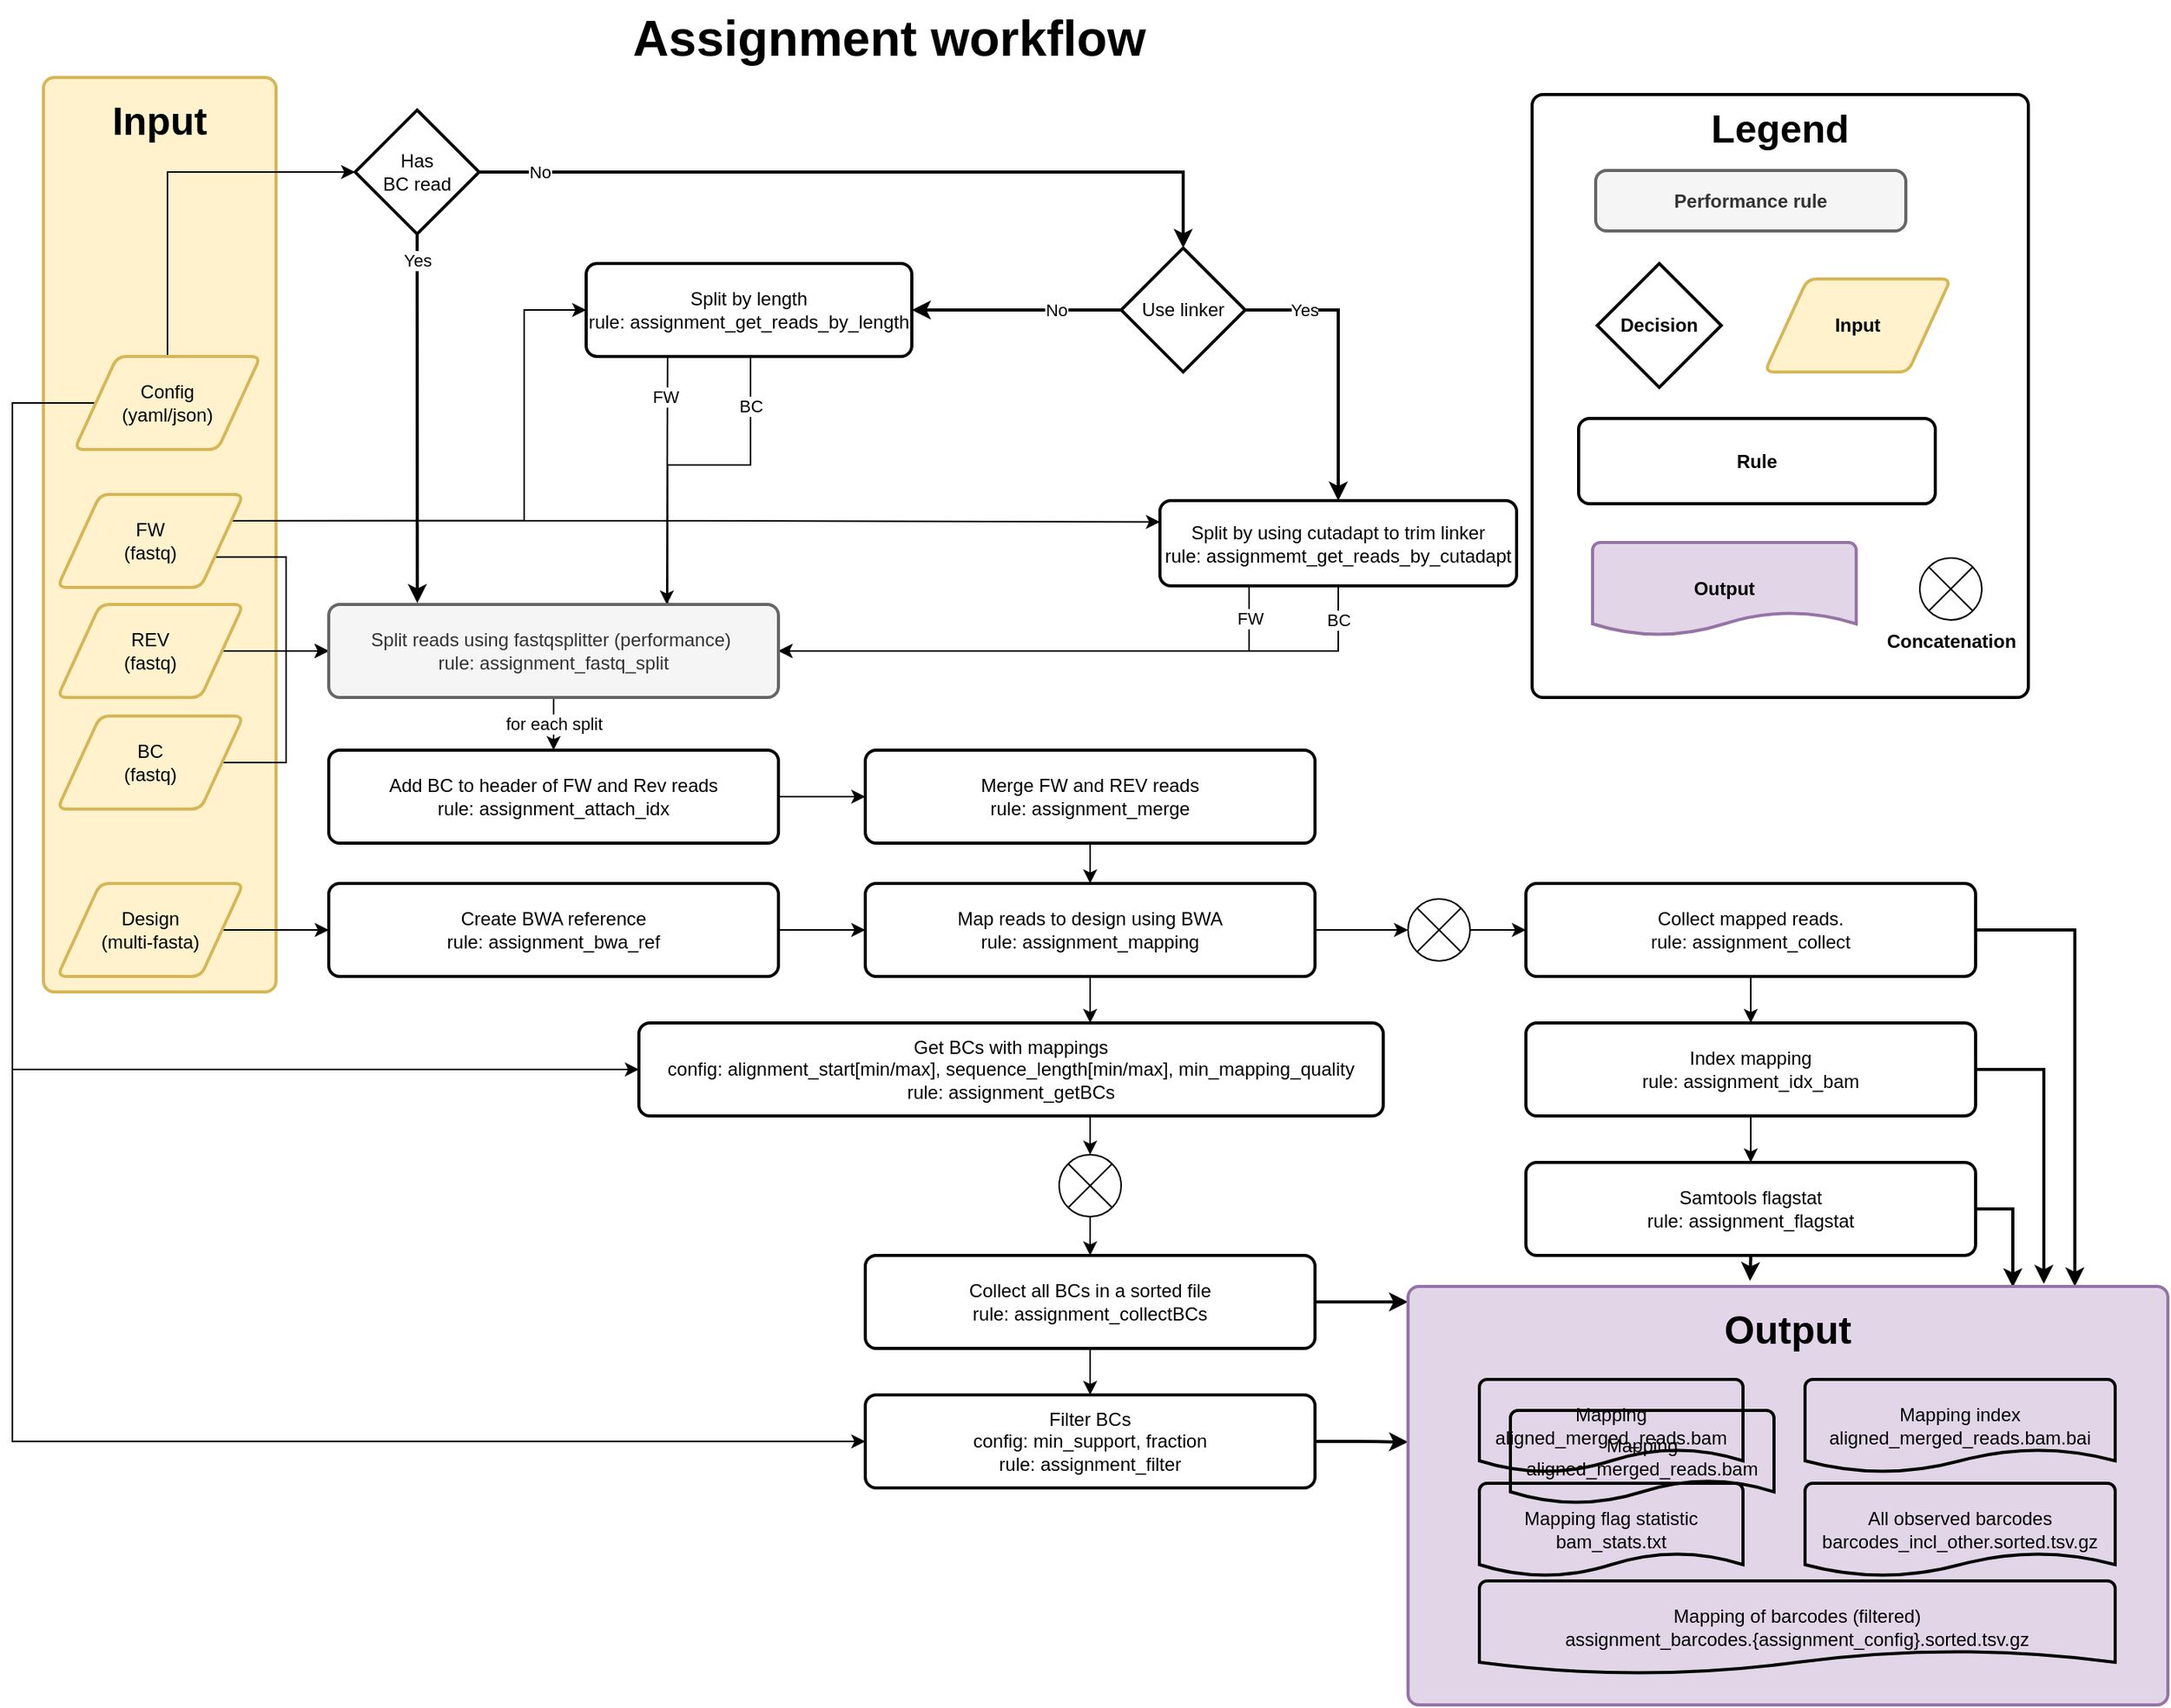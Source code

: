 <mxfile version="20.8.16" type="device"><diagram id="prtHgNgQTEPvFCAcTncT" name="Page-1"><mxGraphModel dx="4866" dy="1685" grid="1" gridSize="10" guides="1" tooltips="1" connect="1" arrows="1" fold="1" page="1" pageScale="1" pageWidth="827" pageHeight="1169" math="0" shadow="0"><root><mxCell id="0"/><mxCell id="1" parent="0"/><mxCell id="ftRczP798_NXrZC8GDmf-71" value="&lt;font style=&quot;font-size: 25px;&quot;&gt;&lt;b&gt;Input&lt;/b&gt;&lt;/font&gt;" style="rounded=1;whiteSpace=wrap;html=1;absoluteArcSize=1;arcSize=14;strokeWidth=2;fontFamily=Helvetica;fontSize=32;fillColor=#fff2cc;strokeColor=#d6b656;verticalAlign=top;" vertex="1" parent="1"><mxGeometry x="-1850" y="170" width="150" height="590" as="geometry"/></mxCell><mxCell id="ftRczP798_NXrZC8GDmf-38" style="edgeStyle=elbowEdgeStyle;rounded=0;orthogonalLoop=1;jettySize=auto;html=1;exitX=1;exitY=0.5;exitDx=0;exitDy=0;entryX=0;entryY=0.5;entryDx=0;entryDy=0;strokeColor=default;strokeWidth=1;fontFamily=Helvetica;" edge="1" parent="1" source="4Yo-Khz0slOa4_lwaTra-1" target="ftRczP798_NXrZC8GDmf-36"><mxGeometry relative="1" as="geometry"/></mxCell><mxCell id="4Yo-Khz0slOa4_lwaTra-1" value="&lt;div&gt;Design&lt;/div&gt;&lt;div&gt;(multi-fasta)&lt;br&gt;&lt;/div&gt;" style="shape=parallelogram;html=1;strokeWidth=2;perimeter=parallelogramPerimeter;whiteSpace=wrap;rounded=1;arcSize=12;size=0.23;fillColor=none;strokeColor=#d6b656;" parent="1" vertex="1"><mxGeometry x="-1841" y="690" width="120" height="60" as="geometry"/></mxCell><mxCell id="ftRczP798_NXrZC8GDmf-25" style="edgeStyle=elbowEdgeStyle;rounded=0;orthogonalLoop=1;jettySize=auto;html=1;exitX=1;exitY=0.25;exitDx=0;exitDy=0;entryX=0;entryY=0.25;entryDx=0;entryDy=0;strokeColor=default;fontFamily=Helvetica;" edge="1" parent="1" source="4Yo-Khz0slOa4_lwaTra-2" target="ftRczP798_NXrZC8GDmf-11"><mxGeometry relative="1" as="geometry"><Array as="points"/></mxGeometry></mxCell><mxCell id="ftRczP798_NXrZC8GDmf-31" style="edgeStyle=orthogonalEdgeStyle;rounded=0;orthogonalLoop=1;jettySize=auto;html=1;exitX=1;exitY=0.75;exitDx=0;exitDy=0;strokeColor=default;strokeWidth=1;fontFamily=Helvetica;elbow=vertical;entryX=0;entryY=0.5;entryDx=0;entryDy=0;" edge="1" parent="1" source="4Yo-Khz0slOa4_lwaTra-2" target="ftRczP798_NXrZC8GDmf-15"><mxGeometry relative="1" as="geometry"/></mxCell><mxCell id="ftRczP798_NXrZC8GDmf-32" style="edgeStyle=orthogonalEdgeStyle;rounded=0;orthogonalLoop=1;jettySize=auto;html=1;exitX=1;exitY=0.25;exitDx=0;exitDy=0;entryX=0;entryY=0.5;entryDx=0;entryDy=0;strokeColor=default;strokeWidth=1;fontFamily=Helvetica;elbow=vertical;" edge="1" parent="1" source="4Yo-Khz0slOa4_lwaTra-2" target="ftRczP798_NXrZC8GDmf-13"><mxGeometry relative="1" as="geometry"><Array as="points"><mxPoint x="-1540" y="456"/><mxPoint x="-1540" y="320"/></Array></mxGeometry></mxCell><mxCell id="4Yo-Khz0slOa4_lwaTra-2" value="&lt;div&gt;FW&lt;/div&gt;(fastq)" style="shape=parallelogram;html=1;strokeWidth=2;perimeter=parallelogramPerimeter;whiteSpace=wrap;rounded=1;arcSize=12;size=0.23;fillColor=none;strokeColor=#d6b656;" parent="1" vertex="1"><mxGeometry x="-1841" y="439" width="120" height="60" as="geometry"/></mxCell><mxCell id="ftRczP798_NXrZC8GDmf-5" style="edgeStyle=orthogonalEdgeStyle;rounded=0;orthogonalLoop=1;jettySize=auto;html=1;exitX=1;exitY=0.5;exitDx=0;exitDy=0;entryX=0;entryY=0.5;entryDx=0;entryDy=0;" edge="1" parent="1" source="4Yo-Khz0slOa4_lwaTra-3" target="ftRczP798_NXrZC8GDmf-15"><mxGeometry relative="1" as="geometry"><mxPoint x="-1320" y="180" as="targetPoint"/></mxGeometry></mxCell><mxCell id="4Yo-Khz0slOa4_lwaTra-3" value="REV&lt;br&gt;(fastq)" style="shape=parallelogram;html=1;strokeWidth=2;perimeter=parallelogramPerimeter;whiteSpace=wrap;rounded=1;arcSize=12;size=0.23;fillColor=none;strokeColor=#d6b656;" parent="1" vertex="1"><mxGeometry x="-1841" y="510" width="120" height="60" as="geometry"/></mxCell><mxCell id="ftRczP798_NXrZC8GDmf-3" style="edgeStyle=orthogonalEdgeStyle;rounded=0;orthogonalLoop=1;jettySize=auto;html=1;exitX=1;exitY=0.5;exitDx=0;exitDy=0;entryX=0;entryY=0.5;entryDx=0;entryDy=0;" edge="1" parent="1" source="4Yo-Khz0slOa4_lwaTra-4" target="ftRczP798_NXrZC8GDmf-15"><mxGeometry relative="1" as="geometry"/></mxCell><mxCell id="4Yo-Khz0slOa4_lwaTra-4" value="BC&lt;br&gt;(fastq)" style="shape=parallelogram;html=1;strokeWidth=2;perimeter=parallelogramPerimeter;whiteSpace=wrap;rounded=1;arcSize=12;size=0.23;fillColor=none;strokeColor=#d6b656;" parent="1" vertex="1"><mxGeometry x="-1841" y="582" width="120" height="60" as="geometry"/></mxCell><mxCell id="ftRczP798_NXrZC8GDmf-7" value="No" style="rounded=0;orthogonalLoop=1;jettySize=auto;html=1;exitX=1;exitY=0.5;exitDx=0;exitDy=0;exitPerimeter=0;entryX=0.5;entryY=0;entryDx=0;entryDy=0;entryPerimeter=0;elbow=vertical;edgeStyle=orthogonalEdgeStyle;strokeWidth=2;" edge="1" parent="1" source="ftRczP798_NXrZC8GDmf-1" target="ftRczP798_NXrZC8GDmf-2"><mxGeometry x="-0.845" relative="1" as="geometry"><mxPoint as="offset"/></mxGeometry></mxCell><mxCell id="ftRczP798_NXrZC8GDmf-24" value="Yes" style="edgeStyle=orthogonalEdgeStyle;rounded=0;orthogonalLoop=1;jettySize=auto;html=1;entryX=0.197;entryY=-0.015;entryDx=0;entryDy=0;entryPerimeter=0;fontFamily=Helvetica;strokeWidth=2;exitX=0.5;exitY=1;exitDx=0;exitDy=0;exitPerimeter=0;" edge="1" parent="1" source="ftRczP798_NXrZC8GDmf-1" target="ftRczP798_NXrZC8GDmf-15"><mxGeometry x="-0.472" relative="1" as="geometry"><Array as="points"><mxPoint x="-1609" y="240"/></Array><mxPoint as="offset"/></mxGeometry></mxCell><mxCell id="ftRczP798_NXrZC8GDmf-1" value="Has&lt;br&gt;BC read" style="strokeWidth=2;html=1;shape=mxgraph.flowchart.decision;whiteSpace=wrap;" vertex="1" parent="1"><mxGeometry x="-1649" y="191" width="80" height="80" as="geometry"/></mxCell><mxCell id="ftRczP798_NXrZC8GDmf-12" value="Yes" style="edgeStyle=orthogonalEdgeStyle;rounded=0;orthogonalLoop=1;jettySize=auto;html=1;exitX=1;exitY=0.5;exitDx=0;exitDy=0;exitPerimeter=0;entryX=0.5;entryY=0;entryDx=0;entryDy=0;fontFamily=Helvetica;strokeWidth=2;" edge="1" parent="1" source="ftRczP798_NXrZC8GDmf-2" target="ftRczP798_NXrZC8GDmf-11"><mxGeometry x="-0.59" relative="1" as="geometry"><mxPoint as="offset"/></mxGeometry></mxCell><mxCell id="ftRczP798_NXrZC8GDmf-14" value="No" style="edgeStyle=orthogonalEdgeStyle;rounded=0;orthogonalLoop=1;jettySize=auto;html=1;exitX=0;exitY=0.5;exitDx=0;exitDy=0;exitPerimeter=0;fontFamily=Helvetica;strokeWidth=2;" edge="1" parent="1" source="ftRczP798_NXrZC8GDmf-2" target="ftRczP798_NXrZC8GDmf-13"><mxGeometry x="-0.375" relative="1" as="geometry"><mxPoint as="offset"/></mxGeometry></mxCell><mxCell id="ftRczP798_NXrZC8GDmf-2" value="Use linker" style="strokeWidth=2;html=1;shape=mxgraph.flowchart.decision;whiteSpace=wrap;" vertex="1" parent="1"><mxGeometry x="-1155" y="280" width="80" height="80" as="geometry"/></mxCell><mxCell id="ftRczP798_NXrZC8GDmf-28" value="FW" style="edgeStyle=orthogonalEdgeStyle;rounded=0;orthogonalLoop=1;jettySize=auto;html=1;exitX=0.25;exitY=1;exitDx=0;exitDy=0;strokeColor=default;strokeWidth=1;fontFamily=Helvetica;elbow=vertical;entryX=1;entryY=0.5;entryDx=0;entryDy=0;" edge="1" parent="1" source="ftRczP798_NXrZC8GDmf-11" target="ftRczP798_NXrZC8GDmf-15"><mxGeometry x="-0.879" relative="1" as="geometry"><mxPoint x="-1376" y="595" as="targetPoint"/><mxPoint as="offset"/></mxGeometry></mxCell><mxCell id="ftRczP798_NXrZC8GDmf-29" value="BC" style="edgeStyle=orthogonalEdgeStyle;rounded=0;orthogonalLoop=1;jettySize=auto;html=1;exitX=0.5;exitY=1;exitDx=0;exitDy=0;entryX=1;entryY=0.5;entryDx=0;entryDy=0;strokeColor=default;strokeWidth=1;fontFamily=Helvetica;elbow=vertical;" edge="1" parent="1" source="ftRczP798_NXrZC8GDmf-11" target="ftRczP798_NXrZC8GDmf-15"><mxGeometry x="-0.894" relative="1" as="geometry"><mxPoint as="offset"/></mxGeometry></mxCell><mxCell id="ftRczP798_NXrZC8GDmf-11" value="Split by using cutadapt to trim linker&lt;br&gt;rule: assignmemt_get_reads_by_cutadapt" style="rounded=1;whiteSpace=wrap;html=1;absoluteArcSize=1;arcSize=14;strokeWidth=2;" vertex="1" parent="1"><mxGeometry x="-1130" y="443" width="230" height="55" as="geometry"/></mxCell><mxCell id="ftRczP798_NXrZC8GDmf-16" value="FW" style="rounded=0;orthogonalLoop=1;jettySize=auto;html=1;exitX=0.25;exitY=1;exitDx=0;exitDy=0;entryX=0.75;entryY=0;entryDx=0;entryDy=0;fontFamily=Helvetica;edgeStyle=elbowEdgeStyle;" edge="1" parent="1" source="ftRczP798_NXrZC8GDmf-13" target="ftRczP798_NXrZC8GDmf-15"><mxGeometry x="-0.668" y="-1" relative="1" as="geometry"><mxPoint as="offset"/></mxGeometry></mxCell><mxCell id="ftRczP798_NXrZC8GDmf-19" value="BC" style="edgeStyle=orthogonalEdgeStyle;rounded=0;orthogonalLoop=1;jettySize=auto;html=1;exitX=0.5;exitY=1;exitDx=0;exitDy=0;entryX=0.75;entryY=0;entryDx=0;entryDy=0;fontFamily=Helvetica;" edge="1" parent="1"><mxGeometry x="-0.748" relative="1" as="geometry"><mxPoint x="-1394" y="350" as="sourcePoint"/><mxPoint x="-1447.5" y="550" as="targetPoint"/><Array as="points"><mxPoint x="-1394" y="420"/><mxPoint x="-1447" y="420"/></Array><mxPoint as="offset"/></mxGeometry></mxCell><mxCell id="ftRczP798_NXrZC8GDmf-13" value="Split by length&lt;br&gt;rule: assignment_get_reads_by_length" style="rounded=1;whiteSpace=wrap;html=1;absoluteArcSize=1;arcSize=14;strokeWidth=2;" vertex="1" parent="1"><mxGeometry x="-1500" y="290" width="210" height="60" as="geometry"/></mxCell><mxCell id="ftRczP798_NXrZC8GDmf-42" value="for each split" style="edgeStyle=elbowEdgeStyle;rounded=0;orthogonalLoop=1;jettySize=auto;html=1;exitX=0.5;exitY=1;exitDx=0;exitDy=0;entryX=0.5;entryY=0;entryDx=0;entryDy=0;strokeColor=default;strokeWidth=1;fontFamily=Helvetica;elbow=vertical;" edge="1" parent="1" source="ftRczP798_NXrZC8GDmf-15" target="ftRczP798_NXrZC8GDmf-34"><mxGeometry relative="1" as="geometry"/></mxCell><mxCell id="ftRczP798_NXrZC8GDmf-15" value="Split reads using&amp;nbsp;fastqsplitter (performance)&amp;nbsp;&lt;br&gt;rule: assignment_fastq_split" style="rounded=1;whiteSpace=wrap;html=1;absoluteArcSize=1;arcSize=14;strokeWidth=2;fillColor=#f5f5f5;strokeColor=#666666;fontColor=#333333;" vertex="1" parent="1"><mxGeometry x="-1666" y="510" width="290" height="60" as="geometry"/></mxCell><mxCell id="ftRczP798_NXrZC8GDmf-23" style="edgeStyle=orthogonalEdgeStyle;rounded=0;orthogonalLoop=1;jettySize=auto;html=1;entryX=0;entryY=0.5;entryDx=0;entryDy=0;entryPerimeter=0;fontFamily=Helvetica;exitX=0.5;exitY=0;exitDx=0;exitDy=0;" edge="1" parent="1" source="ftRczP798_NXrZC8GDmf-22" target="ftRczP798_NXrZC8GDmf-1"><mxGeometry relative="1" as="geometry"><mxPoint x="-1720" y="350" as="sourcePoint"/></mxGeometry></mxCell><mxCell id="ftRczP798_NXrZC8GDmf-61" style="edgeStyle=elbowEdgeStyle;rounded=0;sketch=0;orthogonalLoop=1;jettySize=auto;html=1;exitX=0;exitY=0.5;exitDx=0;exitDy=0;entryX=0;entryY=0.5;entryDx=0;entryDy=0;shadow=0;strokeColor=default;strokeWidth=1;fontFamily=Helvetica;" edge="1" parent="1" source="ftRczP798_NXrZC8GDmf-22" target="ftRczP798_NXrZC8GDmf-59"><mxGeometry relative="1" as="geometry"><Array as="points"><mxPoint x="-1870" y="710"/><mxPoint x="-890" y="620"/><mxPoint x="-560" y="570"/></Array></mxGeometry></mxCell><mxCell id="ftRczP798_NXrZC8GDmf-62" style="edgeStyle=elbowEdgeStyle;rounded=0;sketch=0;orthogonalLoop=1;jettySize=auto;html=1;exitX=0;exitY=0.5;exitDx=0;exitDy=0;entryX=0;entryY=0.5;entryDx=0;entryDy=0;shadow=0;strokeColor=default;strokeWidth=1;fontFamily=Helvetica;" edge="1" parent="1" source="ftRczP798_NXrZC8GDmf-22" target="ftRczP798_NXrZC8GDmf-43"><mxGeometry relative="1" as="geometry"><Array as="points"><mxPoint x="-1870" y="600"/><mxPoint x="-1690" y="450"/><mxPoint x="-1240" y="460"/><mxPoint x="-890" y="280"/><mxPoint x="-880" y="590"/></Array></mxGeometry></mxCell><mxCell id="ftRczP798_NXrZC8GDmf-22" value="Config&lt;br&gt;(yaml/json)&lt;br&gt;&lt;div&gt;&lt;/div&gt;" style="shape=parallelogram;html=1;strokeWidth=2;perimeter=parallelogramPerimeter;whiteSpace=wrap;rounded=1;arcSize=12;size=0.23;fillColor=none;strokeColor=#d6b656;" vertex="1" parent="1"><mxGeometry x="-1830" y="350" width="120" height="60" as="geometry"/></mxCell><mxCell id="ftRczP798_NXrZC8GDmf-41" style="edgeStyle=elbowEdgeStyle;rounded=0;orthogonalLoop=1;jettySize=auto;html=1;exitX=1;exitY=0.5;exitDx=0;exitDy=0;entryX=0;entryY=0.5;entryDx=0;entryDy=0;strokeColor=default;strokeWidth=1;fontFamily=Helvetica;" edge="1" parent="1" source="ftRczP798_NXrZC8GDmf-34" target="ftRczP798_NXrZC8GDmf-35"><mxGeometry relative="1" as="geometry"/></mxCell><mxCell id="ftRczP798_NXrZC8GDmf-34" value="Add BC to header of FW and Rev reads&lt;br&gt;rule:&amp;nbsp;assignment_attach_idx" style="rounded=1;whiteSpace=wrap;html=1;absoluteArcSize=1;arcSize=14;strokeWidth=2;" vertex="1" parent="1"><mxGeometry x="-1666" y="604" width="290" height="60" as="geometry"/></mxCell><mxCell id="ftRczP798_NXrZC8GDmf-40" style="edgeStyle=elbowEdgeStyle;rounded=0;orthogonalLoop=1;jettySize=auto;html=1;exitX=0.5;exitY=1;exitDx=0;exitDy=0;entryX=0.5;entryY=0;entryDx=0;entryDy=0;strokeColor=default;strokeWidth=1;fontFamily=Helvetica;" edge="1" parent="1" source="ftRczP798_NXrZC8GDmf-35" target="ftRczP798_NXrZC8GDmf-37"><mxGeometry relative="1" as="geometry"/></mxCell><mxCell id="ftRczP798_NXrZC8GDmf-35" value="Merge FW and REV reads&lt;br&gt;rule:&amp;nbsp;assignment_merge" style="rounded=1;whiteSpace=wrap;html=1;absoluteArcSize=1;arcSize=14;strokeWidth=2;" vertex="1" parent="1"><mxGeometry x="-1320" y="604" width="290" height="60" as="geometry"/></mxCell><mxCell id="ftRczP798_NXrZC8GDmf-39" style="edgeStyle=elbowEdgeStyle;rounded=0;orthogonalLoop=1;jettySize=auto;html=1;exitX=1;exitY=0.5;exitDx=0;exitDy=0;entryX=0;entryY=0.5;entryDx=0;entryDy=0;strokeColor=default;strokeWidth=1;fontFamily=Helvetica;" edge="1" parent="1" source="ftRczP798_NXrZC8GDmf-36" target="ftRczP798_NXrZC8GDmf-37"><mxGeometry relative="1" as="geometry"/></mxCell><mxCell id="ftRczP798_NXrZC8GDmf-36" value="Create BWA reference&lt;br&gt;rule:&amp;nbsp;assignment_bwa_ref" style="rounded=1;whiteSpace=wrap;html=1;absoluteArcSize=1;arcSize=14;strokeWidth=2;" vertex="1" parent="1"><mxGeometry x="-1666" y="690" width="290" height="60" as="geometry"/></mxCell><mxCell id="ftRczP798_NXrZC8GDmf-44" style="edgeStyle=elbowEdgeStyle;rounded=0;orthogonalLoop=1;jettySize=auto;html=1;exitX=0.5;exitY=1;exitDx=0;exitDy=0;strokeColor=default;strokeWidth=1;fontFamily=Helvetica;" edge="1" parent="1" source="ftRczP798_NXrZC8GDmf-37" target="ftRczP798_NXrZC8GDmf-43"><mxGeometry relative="1" as="geometry"/></mxCell><mxCell id="ftRczP798_NXrZC8GDmf-47" style="edgeStyle=elbowEdgeStyle;rounded=0;orthogonalLoop=1;jettySize=auto;html=1;exitX=1;exitY=0.5;exitDx=0;exitDy=0;entryX=0;entryY=0.5;entryDx=0;entryDy=0;entryPerimeter=0;strokeColor=default;strokeWidth=1;fontFamily=Helvetica;" edge="1" parent="1" source="ftRczP798_NXrZC8GDmf-37" target="ftRczP798_NXrZC8GDmf-46"><mxGeometry relative="1" as="geometry"/></mxCell><mxCell id="ftRczP798_NXrZC8GDmf-37" value="Map reads to design using BWA&lt;br&gt;rule:&amp;nbsp;assignment_mapping" style="rounded=1;whiteSpace=wrap;html=1;absoluteArcSize=1;arcSize=14;strokeWidth=2;" vertex="1" parent="1"><mxGeometry x="-1320" y="690" width="290" height="60" as="geometry"/></mxCell><mxCell id="ftRczP798_NXrZC8GDmf-56" style="edgeStyle=elbowEdgeStyle;rounded=0;sketch=0;orthogonalLoop=1;jettySize=auto;html=1;entryX=0.5;entryY=0;entryDx=0;entryDy=0;entryPerimeter=0;shadow=0;strokeColor=default;strokeWidth=1;fontFamily=Helvetica;" edge="1" parent="1" source="ftRczP798_NXrZC8GDmf-43" target="ftRczP798_NXrZC8GDmf-55"><mxGeometry relative="1" as="geometry"/></mxCell><mxCell id="ftRczP798_NXrZC8GDmf-43" value="Get BCs with mappings&lt;br&gt;config:&amp;nbsp;alignment_start[min/max],&amp;nbsp;sequence_length[min/max],&amp;nbsp;min_mapping_quality&lt;br&gt;rule:&amp;nbsp;assignment_getBCs" style="rounded=1;whiteSpace=wrap;html=1;absoluteArcSize=1;arcSize=14;strokeWidth=2;" vertex="1" parent="1"><mxGeometry x="-1466" y="780" width="480" height="60" as="geometry"/></mxCell><mxCell id="ftRczP798_NXrZC8GDmf-50" style="edgeStyle=elbowEdgeStyle;rounded=0;sketch=0;orthogonalLoop=1;jettySize=auto;html=1;exitX=0.5;exitY=1;exitDx=0;exitDy=0;entryX=0.5;entryY=0;entryDx=0;entryDy=0;shadow=0;strokeColor=default;strokeWidth=1;fontFamily=Helvetica;" edge="1" parent="1" source="ftRczP798_NXrZC8GDmf-45" target="ftRczP798_NXrZC8GDmf-49"><mxGeometry relative="1" as="geometry"/></mxCell><mxCell id="ftRczP798_NXrZC8GDmf-78" style="edgeStyle=elbowEdgeStyle;rounded=0;sketch=0;orthogonalLoop=1;jettySize=auto;html=1;exitX=1;exitY=0.5;exitDx=0;exitDy=0;entryX=0.878;entryY=0;entryDx=0;entryDy=0;entryPerimeter=0;shadow=0;strokeColor=default;strokeWidth=2;fontFamily=Helvetica;fontSize=25;" edge="1" parent="1" source="ftRczP798_NXrZC8GDmf-45" target="ftRczP798_NXrZC8GDmf-69"><mxGeometry relative="1" as="geometry"><Array as="points"><mxPoint x="-540" y="840"/></Array></mxGeometry></mxCell><mxCell id="ftRczP798_NXrZC8GDmf-45" value="Collect mapped reads.&lt;br&gt;rule:&amp;nbsp;assignment_collect" style="rounded=1;whiteSpace=wrap;html=1;absoluteArcSize=1;arcSize=14;strokeWidth=2;" vertex="1" parent="1"><mxGeometry x="-894" y="690" width="290" height="60" as="geometry"/></mxCell><mxCell id="ftRczP798_NXrZC8GDmf-48" style="edgeStyle=elbowEdgeStyle;rounded=0;orthogonalLoop=1;jettySize=auto;html=1;exitX=1;exitY=0.5;exitDx=0;exitDy=0;exitPerimeter=0;entryX=0;entryY=0.5;entryDx=0;entryDy=0;strokeColor=default;strokeWidth=1;fontFamily=Helvetica;shadow=0;" edge="1" parent="1" source="ftRczP798_NXrZC8GDmf-46" target="ftRczP798_NXrZC8GDmf-45"><mxGeometry relative="1" as="geometry"/></mxCell><mxCell id="ftRczP798_NXrZC8GDmf-46" value="" style="verticalLabelPosition=bottom;verticalAlign=top;html=1;shape=mxgraph.flowchart.or;fontFamily=Helvetica;" vertex="1" parent="1"><mxGeometry x="-970" y="700" width="40" height="40" as="geometry"/></mxCell><mxCell id="ftRczP798_NXrZC8GDmf-52" style="edgeStyle=elbowEdgeStyle;rounded=0;sketch=0;orthogonalLoop=1;jettySize=auto;html=1;exitX=0.5;exitY=1;exitDx=0;exitDy=0;entryX=0.5;entryY=0;entryDx=0;entryDy=0;shadow=0;strokeColor=default;strokeWidth=1;fontFamily=Helvetica;" edge="1" parent="1" source="ftRczP798_NXrZC8GDmf-49" target="ftRczP798_NXrZC8GDmf-51"><mxGeometry relative="1" as="geometry"/></mxCell><mxCell id="ftRczP798_NXrZC8GDmf-79" style="edgeStyle=elbowEdgeStyle;rounded=0;sketch=0;orthogonalLoop=1;jettySize=auto;html=1;exitX=1;exitY=0.5;exitDx=0;exitDy=0;entryX=0.837;entryY=-0.006;entryDx=0;entryDy=0;entryPerimeter=0;shadow=0;strokeColor=default;strokeWidth=2;fontFamily=Helvetica;fontSize=25;" edge="1" parent="1" source="ftRczP798_NXrZC8GDmf-49" target="ftRczP798_NXrZC8GDmf-69"><mxGeometry relative="1" as="geometry"><Array as="points"><mxPoint x="-560" y="880"/></Array></mxGeometry></mxCell><mxCell id="ftRczP798_NXrZC8GDmf-49" value="Index mapping&lt;br&gt;rule:&amp;nbsp;assignment_idx_bam" style="rounded=1;whiteSpace=wrap;html=1;absoluteArcSize=1;arcSize=14;strokeWidth=2;" vertex="1" parent="1"><mxGeometry x="-894" y="780" width="290" height="60" as="geometry"/></mxCell><mxCell id="ftRczP798_NXrZC8GDmf-76" style="edgeStyle=elbowEdgeStyle;rounded=0;sketch=0;orthogonalLoop=1;jettySize=auto;html=1;exitX=0.5;exitY=1;exitDx=0;exitDy=0;entryX=0.449;entryY=-0.013;entryDx=0;entryDy=0;entryPerimeter=0;shadow=0;strokeColor=default;strokeWidth=2;fontFamily=Helvetica;fontSize=25;" edge="1" parent="1" source="ftRczP798_NXrZC8GDmf-51" target="ftRczP798_NXrZC8GDmf-69"><mxGeometry relative="1" as="geometry"/></mxCell><mxCell id="ftRczP798_NXrZC8GDmf-80" style="edgeStyle=elbowEdgeStyle;rounded=0;sketch=0;orthogonalLoop=1;jettySize=auto;html=1;exitX=1;exitY=0.5;exitDx=0;exitDy=0;entryX=0.796;entryY=0.002;entryDx=0;entryDy=0;entryPerimeter=0;shadow=0;strokeColor=default;strokeWidth=2;fontFamily=Helvetica;fontSize=25;" edge="1" parent="1" source="ftRczP798_NXrZC8GDmf-51" target="ftRczP798_NXrZC8GDmf-69"><mxGeometry relative="1" as="geometry"><Array as="points"><mxPoint x="-580" y="930"/></Array></mxGeometry></mxCell><mxCell id="ftRczP798_NXrZC8GDmf-51" value="Samtools flagstat&lt;br&gt;rule:&amp;nbsp;assignment_flagstat" style="rounded=1;whiteSpace=wrap;html=1;absoluteArcSize=1;arcSize=14;strokeWidth=2;" vertex="1" parent="1"><mxGeometry x="-894" y="870" width="290" height="60" as="geometry"/></mxCell><mxCell id="ftRczP798_NXrZC8GDmf-58" style="edgeStyle=elbowEdgeStyle;rounded=0;sketch=0;orthogonalLoop=1;jettySize=auto;html=1;exitX=0.5;exitY=1;exitDx=0;exitDy=0;exitPerimeter=0;entryX=0.5;entryY=0;entryDx=0;entryDy=0;shadow=0;strokeColor=default;strokeWidth=1;fontFamily=Helvetica;" edge="1" parent="1" source="ftRczP798_NXrZC8GDmf-55" target="ftRczP798_NXrZC8GDmf-57"><mxGeometry relative="1" as="geometry"/></mxCell><mxCell id="ftRczP798_NXrZC8GDmf-55" value="" style="verticalLabelPosition=bottom;verticalAlign=top;html=1;shape=mxgraph.flowchart.or;fontFamily=Helvetica;" vertex="1" parent="1"><mxGeometry x="-1195" y="865" width="40" height="40" as="geometry"/></mxCell><mxCell id="ftRczP798_NXrZC8GDmf-60" style="edgeStyle=elbowEdgeStyle;rounded=0;sketch=0;orthogonalLoop=1;jettySize=auto;html=1;exitX=0.5;exitY=1;exitDx=0;exitDy=0;entryX=0.5;entryY=0;entryDx=0;entryDy=0;shadow=0;strokeColor=default;strokeWidth=1;fontFamily=Helvetica;" edge="1" parent="1" source="ftRczP798_NXrZC8GDmf-57" target="ftRczP798_NXrZC8GDmf-59"><mxGeometry relative="1" as="geometry"/></mxCell><mxCell id="ftRczP798_NXrZC8GDmf-74" style="edgeStyle=elbowEdgeStyle;rounded=0;sketch=0;orthogonalLoop=1;jettySize=auto;html=1;exitX=1;exitY=0.5;exitDx=0;exitDy=0;entryX=0;entryY=0.037;entryDx=0;entryDy=0;entryPerimeter=0;shadow=0;strokeColor=default;strokeWidth=2;fontFamily=Helvetica;fontSize=25;" edge="1" parent="1" source="ftRczP798_NXrZC8GDmf-57" target="ftRczP798_NXrZC8GDmf-69"><mxGeometry relative="1" as="geometry"/></mxCell><mxCell id="ftRczP798_NXrZC8GDmf-57" value="Collect all BCs in a sorted file&lt;br&gt;rule:&amp;nbsp;assignment_collectBCs" style="rounded=1;whiteSpace=wrap;html=1;absoluteArcSize=1;arcSize=14;strokeWidth=2;" vertex="1" parent="1"><mxGeometry x="-1320" y="930" width="290" height="60" as="geometry"/></mxCell><mxCell id="ftRczP798_NXrZC8GDmf-73" style="edgeStyle=elbowEdgeStyle;rounded=0;sketch=0;orthogonalLoop=1;jettySize=auto;html=1;exitX=1;exitY=0.5;exitDx=0;exitDy=0;entryX=0;entryY=0.372;entryDx=0;entryDy=0;entryPerimeter=0;shadow=0;strokeColor=default;strokeWidth=2;fontFamily=Helvetica;fontSize=25;" edge="1" parent="1" source="ftRczP798_NXrZC8GDmf-59" target="ftRczP798_NXrZC8GDmf-69"><mxGeometry relative="1" as="geometry"/></mxCell><mxCell id="ftRczP798_NXrZC8GDmf-59" value="Filter BCs&lt;br&gt;config: min_support, fraction&lt;br&gt;rule:&amp;nbsp;assignment_filter" style="rounded=1;whiteSpace=wrap;html=1;absoluteArcSize=1;arcSize=14;strokeWidth=2;" vertex="1" parent="1"><mxGeometry x="-1320" y="1020" width="290" height="60" as="geometry"/></mxCell><mxCell id="ftRczP798_NXrZC8GDmf-68" value="Assignment workflow" style="text;html=1;align=center;verticalAlign=middle;resizable=0;points=[];autosize=1;strokeColor=none;fillColor=none;fontFamily=Helvetica;fontSize=32;fontStyle=1" vertex="1" parent="1"><mxGeometry x="-1480" y="120" width="350" height="50" as="geometry"/></mxCell><mxCell id="ftRczP798_NXrZC8GDmf-70" value="" style="group" vertex="1" connectable="0" parent="1"><mxGeometry x="-970" y="950" width="490" height="270" as="geometry"/></mxCell><mxCell id="ftRczP798_NXrZC8GDmf-69" value="&lt;font style=&quot;font-size: 25px;&quot;&gt;&lt;b&gt;Output&lt;/b&gt;&lt;/font&gt;" style="rounded=1;whiteSpace=wrap;html=1;absoluteArcSize=1;arcSize=14;strokeWidth=2;fontFamily=Helvetica;fontSize=32;fillColor=#e1d5e7;strokeColor=#9673a6;verticalAlign=top;" vertex="1" parent="ftRczP798_NXrZC8GDmf-70"><mxGeometry width="490" height="270" as="geometry"/></mxCell><mxCell id="ftRczP798_NXrZC8GDmf-63" value="Mapping&lt;br&gt;aligned_merged_reads.bam" style="strokeWidth=2;html=1;shape=mxgraph.flowchart.document2;whiteSpace=wrap;size=0.25;fontFamily=Helvetica;fillColor=none;" vertex="1" parent="ftRczP798_NXrZC8GDmf-70"><mxGeometry x="46" y="60" width="170" height="60" as="geometry"/></mxCell><mxCell id="ftRczP798_NXrZC8GDmf-64" value="Mapping index&lt;br&gt;aligned_merged_reads.bam.bai" style="strokeWidth=2;html=1;shape=mxgraph.flowchart.document2;whiteSpace=wrap;size=0.25;fontFamily=Helvetica;fillColor=none;" vertex="1" parent="ftRczP798_NXrZC8GDmf-70"><mxGeometry x="256" y="60" width="200" height="60" as="geometry"/></mxCell><mxCell id="ftRczP798_NXrZC8GDmf-65" value="Mapping flag statistic&lt;br&gt;bam_stats.txt" style="strokeWidth=2;html=1;shape=mxgraph.flowchart.document2;whiteSpace=wrap;size=0.25;fontFamily=Helvetica;fillColor=none;" vertex="1" parent="ftRczP798_NXrZC8GDmf-70"><mxGeometry x="46" y="127" width="170" height="60" as="geometry"/></mxCell><mxCell id="ftRczP798_NXrZC8GDmf-66" value="All observed barcodes&lt;br&gt;barcodes_incl_other.sorted.tsv.gz" style="strokeWidth=2;html=1;shape=mxgraph.flowchart.document2;whiteSpace=wrap;size=0.25;fontFamily=Helvetica;fillColor=none;" vertex="1" parent="ftRczP798_NXrZC8GDmf-70"><mxGeometry x="256" y="127" width="200" height="60" as="geometry"/></mxCell><mxCell id="ftRczP798_NXrZC8GDmf-67" value="Mapping of barcodes (filtered)&lt;br&gt;assignment_barcodes.{assignment_config}.sorted.tsv.gz" style="strokeWidth=2;html=1;shape=mxgraph.flowchart.document2;whiteSpace=wrap;size=0.25;fontFamily=Helvetica;fillColor=none;" vertex="1" parent="ftRczP798_NXrZC8GDmf-70"><mxGeometry x="46" y="190" width="410" height="60" as="geometry"/></mxCell><mxCell id="ftRczP798_NXrZC8GDmf-93" value="Mapping&lt;br&gt;aligned_merged_reads.bam" style="strokeWidth=2;html=1;shape=mxgraph.flowchart.document2;whiteSpace=wrap;size=0.25;fontFamily=Helvetica;fillColor=none;" vertex="1" parent="1"><mxGeometry x="-904" y="1030" width="170" height="60" as="geometry"/></mxCell><mxCell id="ftRczP798_NXrZC8GDmf-100" value="" style="group" vertex="1" connectable="0" parent="1"><mxGeometry x="-890" y="181" width="320" height="389" as="geometry"/></mxCell><mxCell id="ftRczP798_NXrZC8GDmf-99" value="Legend" style="rounded=1;whiteSpace=wrap;html=1;absoluteArcSize=1;arcSize=14;strokeWidth=2;fontFamily=Helvetica;fontSize=25;fillColor=none;fontStyle=1;horizontal=1;verticalAlign=top;" vertex="1" parent="ftRczP798_NXrZC8GDmf-100"><mxGeometry width="320" height="389" as="geometry"/></mxCell><mxCell id="ftRczP798_NXrZC8GDmf-81" value="&lt;b&gt;Performance rule&lt;/b&gt;" style="rounded=1;whiteSpace=wrap;html=1;absoluteArcSize=1;arcSize=14;strokeWidth=2;fillColor=#f5f5f5;strokeColor=#666666;fontColor=#333333;" vertex="1" parent="ftRczP798_NXrZC8GDmf-100"><mxGeometry x="41" y="49" width="200" height="39" as="geometry"/></mxCell><mxCell id="ftRczP798_NXrZC8GDmf-82" value="Decision" style="strokeWidth=2;html=1;shape=mxgraph.flowchart.decision;whiteSpace=wrap;fontStyle=1" vertex="1" parent="ftRczP798_NXrZC8GDmf-100"><mxGeometry x="42" y="109" width="80" height="80" as="geometry"/></mxCell><mxCell id="ftRczP798_NXrZC8GDmf-83" value="&lt;b&gt;Input&lt;/b&gt;&lt;br&gt;&lt;div&gt;&lt;/div&gt;" style="shape=parallelogram;html=1;strokeWidth=2;perimeter=parallelogramPerimeter;whiteSpace=wrap;rounded=1;arcSize=12;size=0.23;fillColor=#fff2cc;strokeColor=#d6b656;" vertex="1" parent="ftRczP798_NXrZC8GDmf-100"><mxGeometry x="150" y="119" width="120" height="60" as="geometry"/></mxCell><mxCell id="ftRczP798_NXrZC8GDmf-84" value="&lt;b&gt;Rule&lt;/b&gt;" style="rounded=1;whiteSpace=wrap;html=1;absoluteArcSize=1;arcSize=14;strokeWidth=2;" vertex="1" parent="ftRczP798_NXrZC8GDmf-100"><mxGeometry x="30" y="209" width="230" height="55" as="geometry"/></mxCell><mxCell id="ftRczP798_NXrZC8GDmf-92" value="&lt;b&gt;Output&lt;/b&gt;" style="strokeWidth=2;html=1;shape=mxgraph.flowchart.document2;whiteSpace=wrap;size=0.25;fontFamily=Helvetica;fillColor=#e1d5e7;strokeColor=#9673a6;" vertex="1" parent="ftRczP798_NXrZC8GDmf-100"><mxGeometry x="39" y="289" width="170" height="60" as="geometry"/></mxCell><mxCell id="ftRczP798_NXrZC8GDmf-94" value="Concatenation" style="verticalLabelPosition=bottom;verticalAlign=top;html=1;shape=mxgraph.flowchart.or;fontFamily=Helvetica;fontStyle=1" vertex="1" parent="ftRczP798_NXrZC8GDmf-100"><mxGeometry x="250" y="299" width="40" height="40" as="geometry"/></mxCell></root></mxGraphModel></diagram></mxfile>